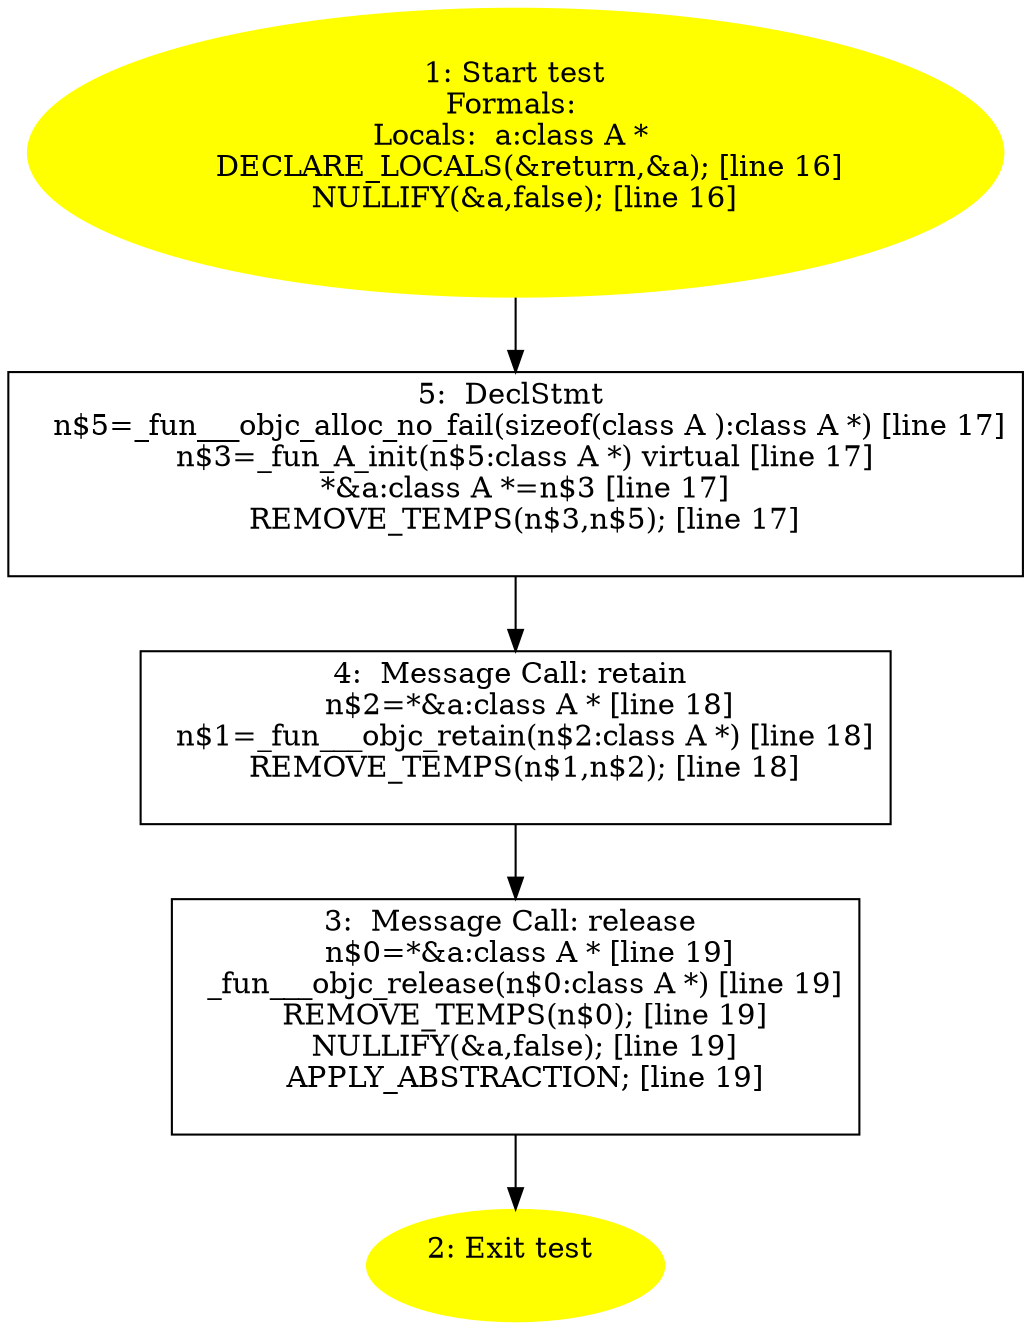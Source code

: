 digraph iCFG {
5 [label="5:  DeclStmt \n   n$5=_fun___objc_alloc_no_fail(sizeof(class A ):class A *) [line 17]\n  n$3=_fun_A_init(n$5:class A *) virtual [line 17]\n  *&a:class A *=n$3 [line 17]\n  REMOVE_TEMPS(n$3,n$5); [line 17]\n " shape="box"]
	

	 5 -> 4 ;
4 [label="4:  Message Call: retain \n   n$2=*&a:class A * [line 18]\n  n$1=_fun___objc_retain(n$2:class A *) [line 18]\n  REMOVE_TEMPS(n$1,n$2); [line 18]\n " shape="box"]
	

	 4 -> 3 ;
3 [label="3:  Message Call: release \n   n$0=*&a:class A * [line 19]\n  _fun___objc_release(n$0:class A *) [line 19]\n  REMOVE_TEMPS(n$0); [line 19]\n  NULLIFY(&a,false); [line 19]\n  APPLY_ABSTRACTION; [line 19]\n " shape="box"]
	

	 3 -> 2 ;
2 [label="2: Exit test \n  " color=yellow style=filled]
	

1 [label="1: Start test\nFormals: \nLocals:  a:class A * \n   DECLARE_LOCALS(&return,&a); [line 16]\n  NULLIFY(&a,false); [line 16]\n " color=yellow style=filled]
	

	 1 -> 5 ;
}
